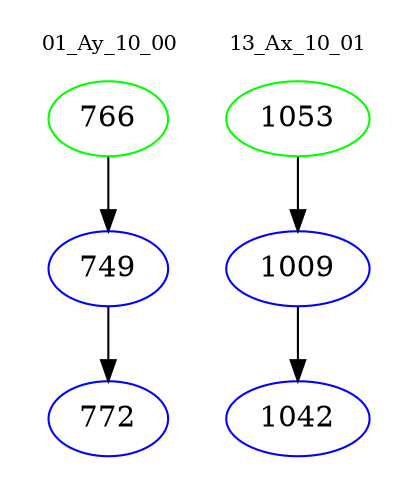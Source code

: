 digraph{
subgraph cluster_0 {
color = white
label = "01_Ay_10_00";
fontsize=10;
T0_766 [label="766", color="green"]
T0_766 -> T0_749 [color="black"]
T0_749 [label="749", color="blue"]
T0_749 -> T0_772 [color="black"]
T0_772 [label="772", color="blue"]
}
subgraph cluster_1 {
color = white
label = "13_Ax_10_01";
fontsize=10;
T1_1053 [label="1053", color="green"]
T1_1053 -> T1_1009 [color="black"]
T1_1009 [label="1009", color="blue"]
T1_1009 -> T1_1042 [color="black"]
T1_1042 [label="1042", color="blue"]
}
}
